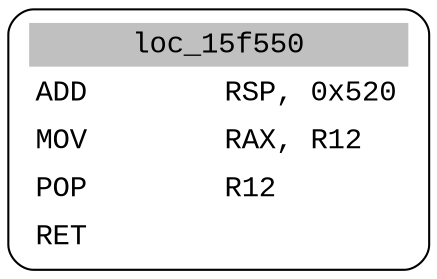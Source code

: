 digraph asm_graph {
1941 [
shape="Mrecord" fontname="Courier New"label =<<table border="0" cellborder="0" cellpadding="3"><tr><td align="center" colspan="2" bgcolor="grey">loc_15f550</td></tr><tr><td align="left">ADD        RSP, 0x520</td></tr><tr><td align="left">MOV        RAX, R12</td></tr><tr><td align="left">POP        R12</td></tr><tr><td align="left">RET        </td></tr></table>> ];
}